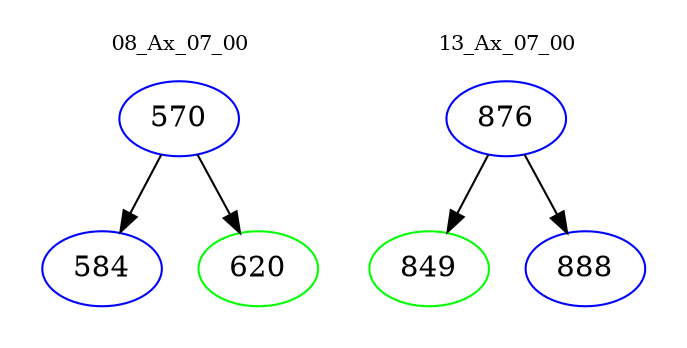 digraph{
subgraph cluster_0 {
color = white
label = "08_Ax_07_00";
fontsize=10;
T0_570 [label="570", color="blue"]
T0_570 -> T0_584 [color="black"]
T0_584 [label="584", color="blue"]
T0_570 -> T0_620 [color="black"]
T0_620 [label="620", color="green"]
}
subgraph cluster_1 {
color = white
label = "13_Ax_07_00";
fontsize=10;
T1_876 [label="876", color="blue"]
T1_876 -> T1_849 [color="black"]
T1_849 [label="849", color="green"]
T1_876 -> T1_888 [color="black"]
T1_888 [label="888", color="blue"]
}
}
